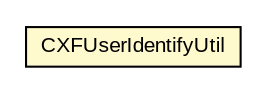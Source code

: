 #!/usr/local/bin/dot
#
# Class diagram 
# Generated by UMLGraph version R5_6-24-gf6e263 (http://www.umlgraph.org/)
#

digraph G {
	edge [fontname="arial",fontsize=10,labelfontname="arial",labelfontsize=10];
	node [fontname="arial",fontsize=10,shape=plaintext];
	nodesep=0.25;
	ranksep=0.5;
	// org.miloss.fgsms.common.CXFUserIdentifyUtil
	c211791 [label=<<table title="org.miloss.fgsms.common.CXFUserIdentifyUtil" border="0" cellborder="1" cellspacing="0" cellpadding="2" port="p" bgcolor="lemonChiffon" href="./CXFUserIdentifyUtil.html">
		<tr><td><table border="0" cellspacing="0" cellpadding="1">
<tr><td align="center" balign="center"> CXFUserIdentifyUtil </td></tr>
		</table></td></tr>
		</table>>, URL="./CXFUserIdentifyUtil.html", fontname="arial", fontcolor="black", fontsize=10.0];
}

